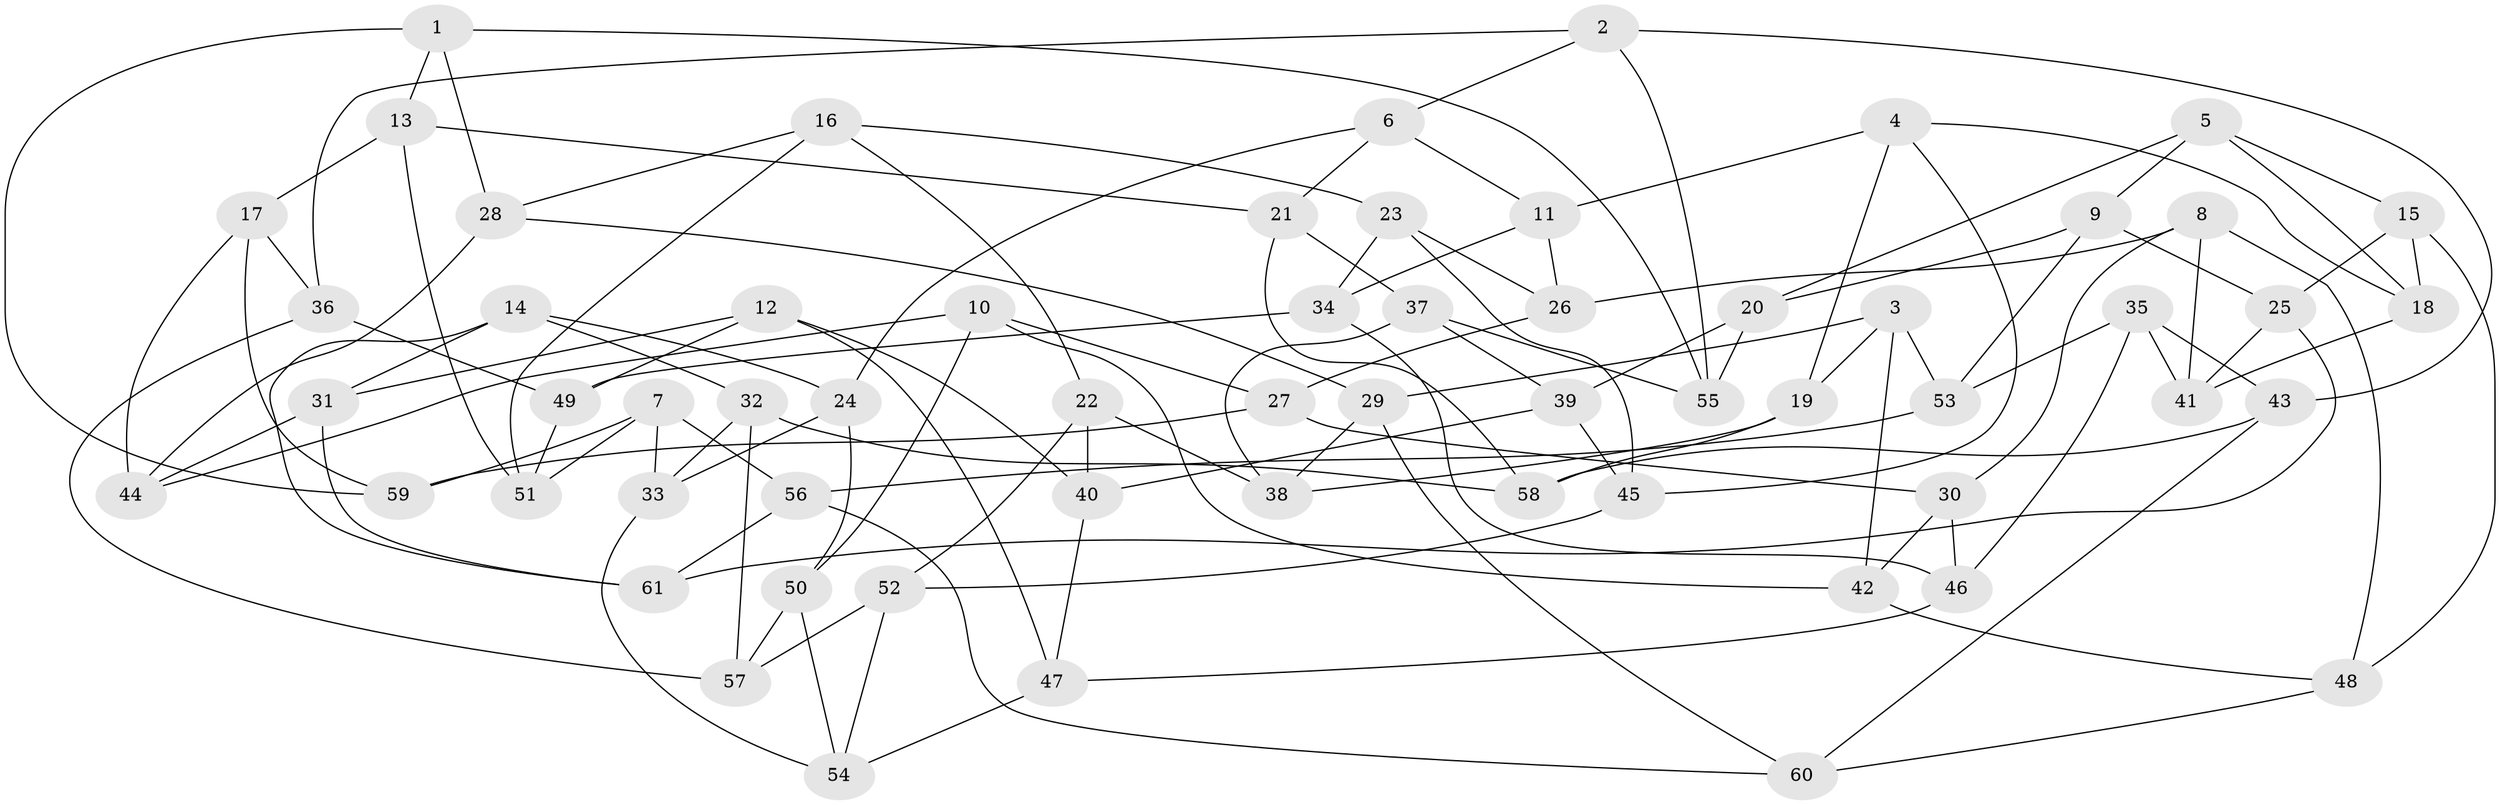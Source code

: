 // Generated by graph-tools (version 1.1) at 2025/02/03/09/25 03:02:54]
// undirected, 61 vertices, 122 edges
graph export_dot {
graph [start="1"]
  node [color=gray90,style=filled];
  1;
  2;
  3;
  4;
  5;
  6;
  7;
  8;
  9;
  10;
  11;
  12;
  13;
  14;
  15;
  16;
  17;
  18;
  19;
  20;
  21;
  22;
  23;
  24;
  25;
  26;
  27;
  28;
  29;
  30;
  31;
  32;
  33;
  34;
  35;
  36;
  37;
  38;
  39;
  40;
  41;
  42;
  43;
  44;
  45;
  46;
  47;
  48;
  49;
  50;
  51;
  52;
  53;
  54;
  55;
  56;
  57;
  58;
  59;
  60;
  61;
  1 -- 13;
  1 -- 28;
  1 -- 55;
  1 -- 59;
  2 -- 6;
  2 -- 55;
  2 -- 43;
  2 -- 36;
  3 -- 29;
  3 -- 19;
  3 -- 42;
  3 -- 53;
  4 -- 18;
  4 -- 11;
  4 -- 45;
  4 -- 19;
  5 -- 15;
  5 -- 18;
  5 -- 20;
  5 -- 9;
  6 -- 21;
  6 -- 11;
  6 -- 24;
  7 -- 33;
  7 -- 56;
  7 -- 51;
  7 -- 59;
  8 -- 41;
  8 -- 30;
  8 -- 48;
  8 -- 26;
  9 -- 53;
  9 -- 25;
  9 -- 20;
  10 -- 50;
  10 -- 42;
  10 -- 44;
  10 -- 27;
  11 -- 26;
  11 -- 34;
  12 -- 40;
  12 -- 49;
  12 -- 31;
  12 -- 47;
  13 -- 51;
  13 -- 21;
  13 -- 17;
  14 -- 61;
  14 -- 32;
  14 -- 24;
  14 -- 31;
  15 -- 25;
  15 -- 18;
  15 -- 48;
  16 -- 28;
  16 -- 22;
  16 -- 51;
  16 -- 23;
  17 -- 59;
  17 -- 44;
  17 -- 36;
  18 -- 41;
  19 -- 58;
  19 -- 38;
  20 -- 55;
  20 -- 39;
  21 -- 58;
  21 -- 37;
  22 -- 40;
  22 -- 38;
  22 -- 52;
  23 -- 45;
  23 -- 34;
  23 -- 26;
  24 -- 33;
  24 -- 50;
  25 -- 41;
  25 -- 61;
  26 -- 27;
  27 -- 30;
  27 -- 59;
  28 -- 29;
  28 -- 44;
  29 -- 38;
  29 -- 60;
  30 -- 42;
  30 -- 46;
  31 -- 44;
  31 -- 61;
  32 -- 33;
  32 -- 58;
  32 -- 57;
  33 -- 54;
  34 -- 49;
  34 -- 46;
  35 -- 41;
  35 -- 43;
  35 -- 53;
  35 -- 46;
  36 -- 49;
  36 -- 57;
  37 -- 38;
  37 -- 39;
  37 -- 55;
  39 -- 40;
  39 -- 45;
  40 -- 47;
  42 -- 48;
  43 -- 58;
  43 -- 60;
  45 -- 52;
  46 -- 47;
  47 -- 54;
  48 -- 60;
  49 -- 51;
  50 -- 54;
  50 -- 57;
  52 -- 54;
  52 -- 57;
  53 -- 56;
  56 -- 61;
  56 -- 60;
}
